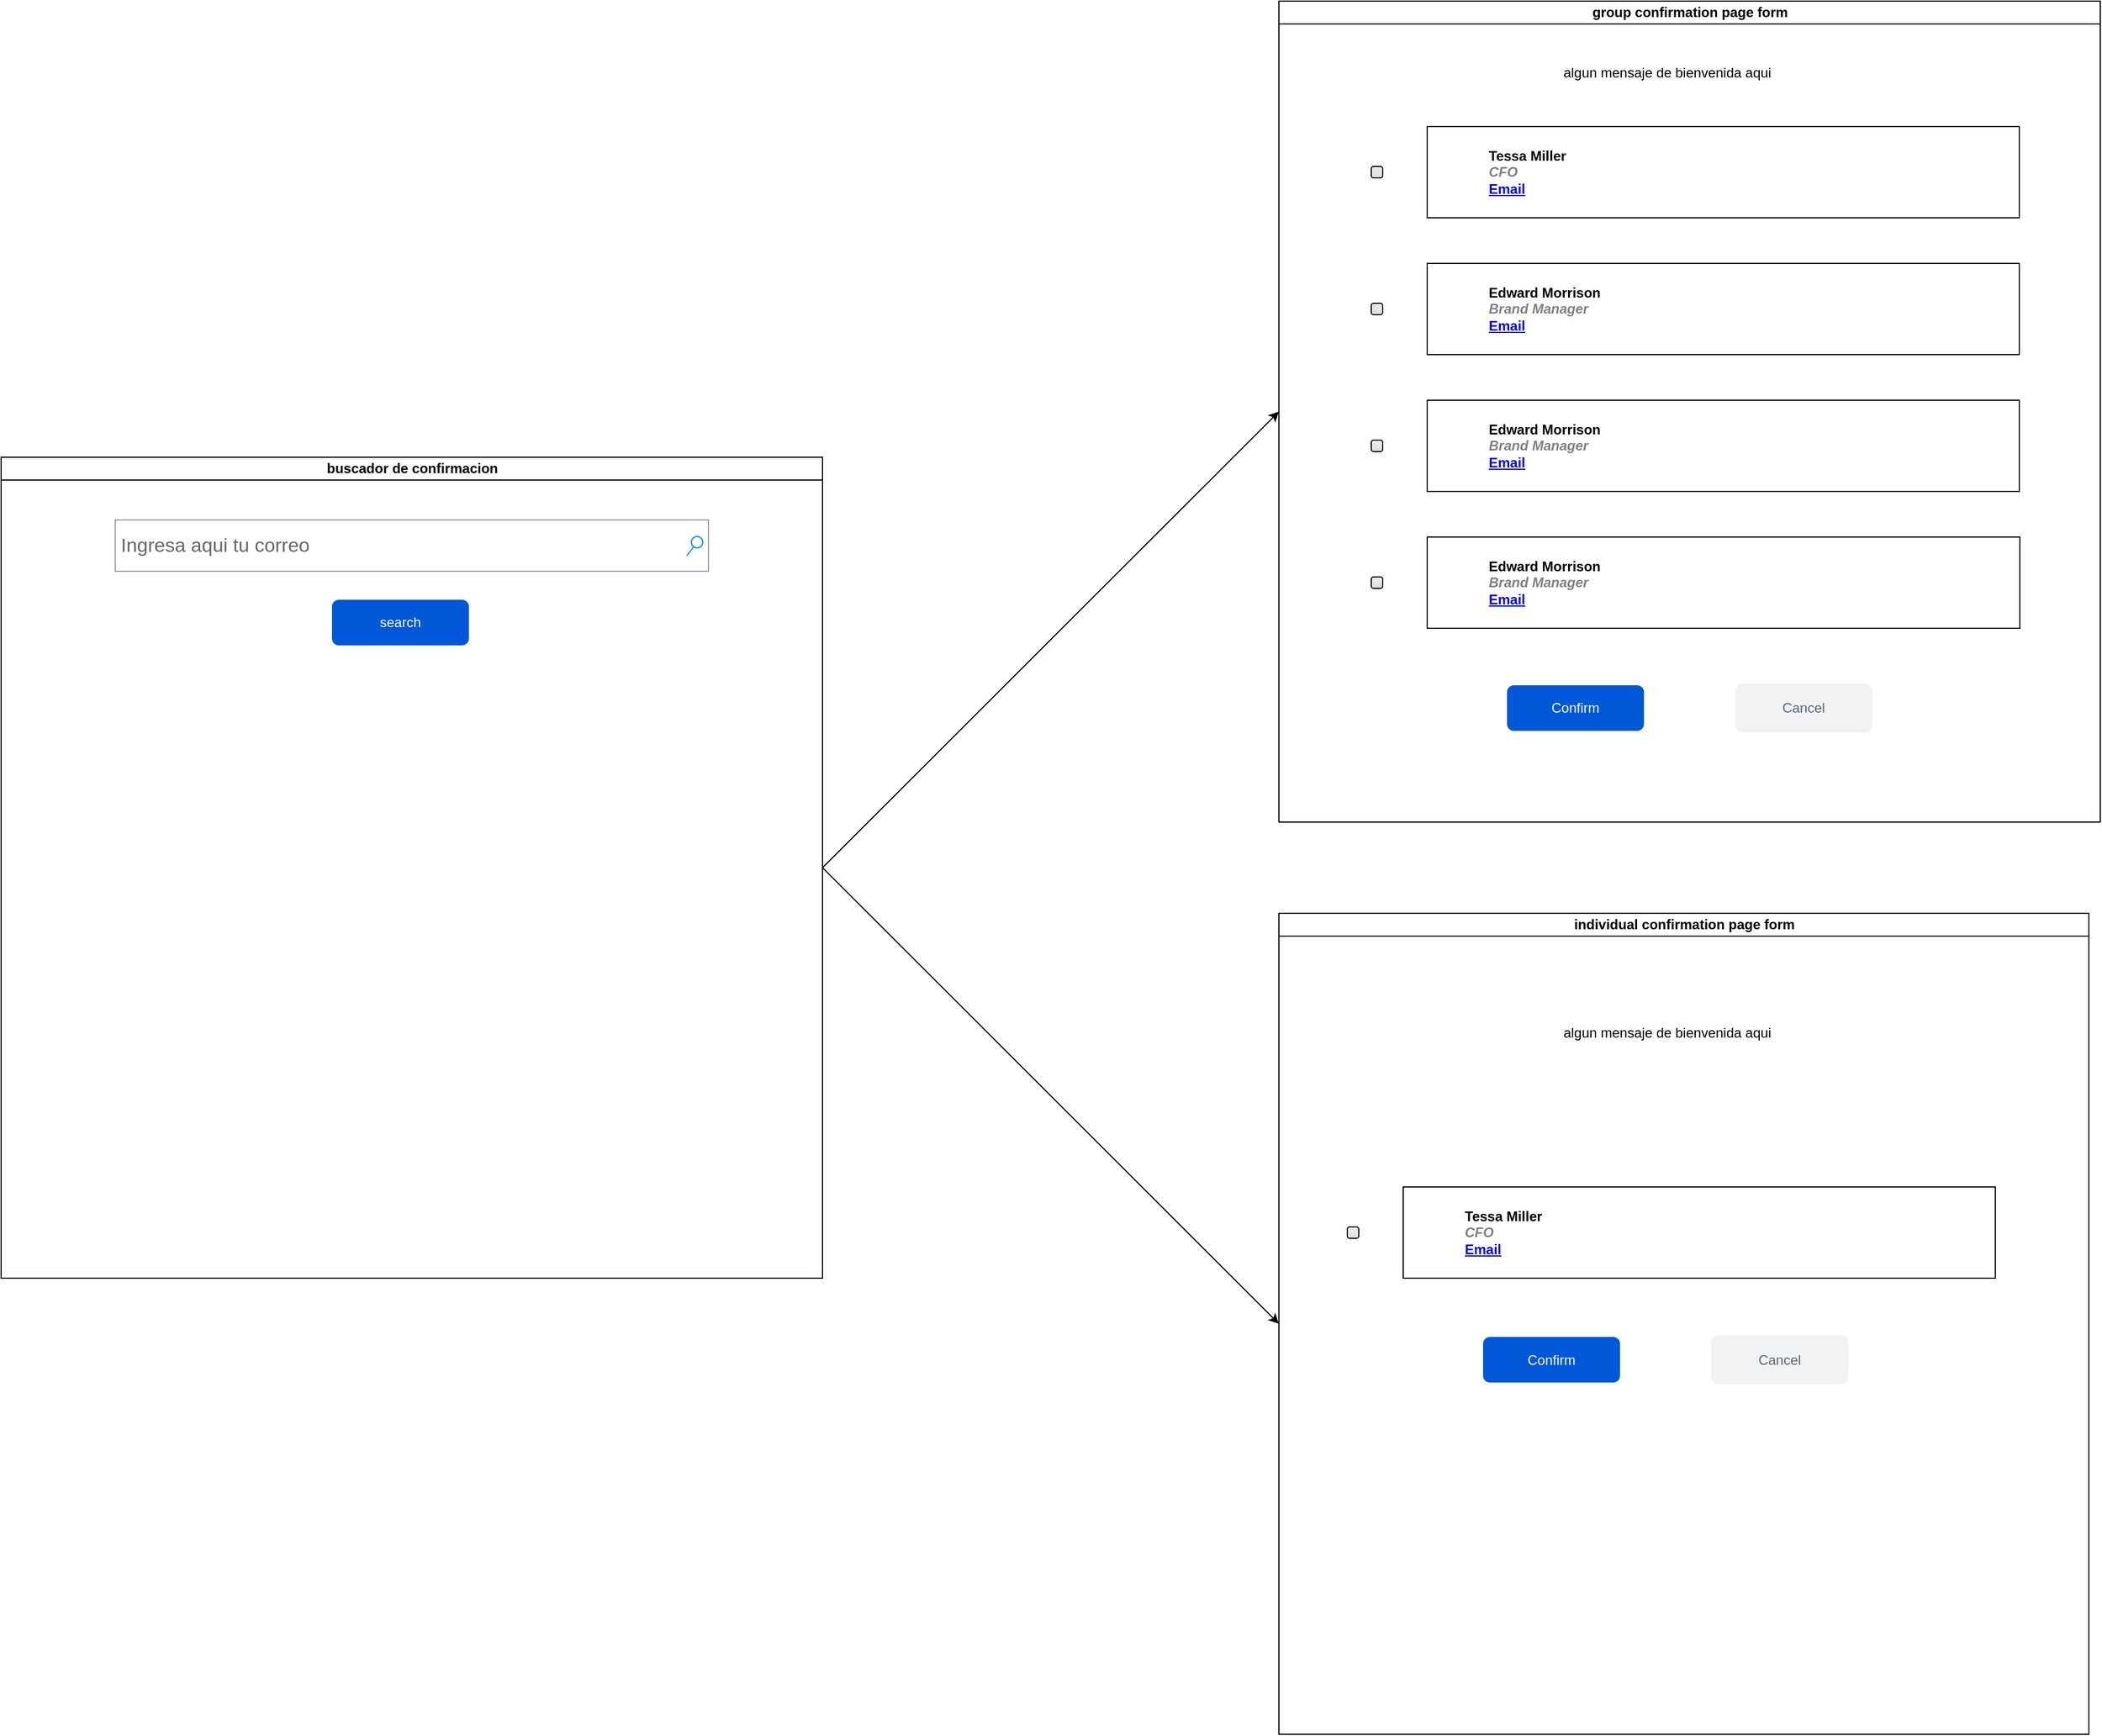 <mxfile version="22.1.7" type="github">
  <diagram id="prtHgNgQTEPvFCAcTncT" name="Page-1">
    <mxGraphModel dx="4138" dy="1642" grid="1" gridSize="10" guides="1" tooltips="1" connect="1" arrows="1" fold="1" page="1" pageScale="1" pageWidth="827" pageHeight="1169" math="0" shadow="0">
      <root>
        <mxCell id="0" />
        <mxCell id="1" parent="0" />
        <mxCell id="dNxyNK7c78bLwvsdeMH5-11" value="group confirmation page form" style="swimlane;html=1;startSize=20;horizontal=1;containerType=tree;glass=0;" parent="1" vertex="1">
          <mxGeometry x="40" y="40" width="720" height="720" as="geometry" />
        </mxCell>
        <UserObject label="%name%&lt;br&gt;&lt;i style=&quot;color: gray&quot;&gt;%position%&lt;/i&gt;&lt;br&gt;&lt;a href=&quot;mailto:%email%&quot;&gt;Email&lt;/a&gt;" name="Tessa Miller" position="CFO" location="Office 1" email="me@example.com" placeholders="1" link="https://www.draw.io" id="dNxyNK7c78bLwvsdeMH5-12">
          <mxCell style="label;image=https://cdn3.iconfinder.com/data/icons/user-avatars-1/512/users-3-128.png;whiteSpace=wrap;html=1;rounded=0;glass=0;treeMoving=1;treeFolding=1;" parent="dNxyNK7c78bLwvsdeMH5-11" vertex="1">
            <mxGeometry x="130" y="110" width="519" height="80" as="geometry" />
          </mxCell>
        </UserObject>
        <UserObject label="%name%&lt;br&gt;&lt;i style=&quot;color: gray&quot;&gt;%position%&lt;/i&gt;&lt;br&gt;&lt;a href=&quot;mailto:%email%&quot;&gt;Email&lt;/a&gt;" name="Edward Morrison" position="Brand Manager" location="Office 2" email="me@example.com" placeholders="1" link="https://www.draw.io" id="dNxyNK7c78bLwvsdeMH5-14">
          <mxCell style="label;image=https://cdn3.iconfinder.com/data/icons/user-avatars-1/512/users-10-3-128.png;whiteSpace=wrap;html=1;rounded=0;glass=0;treeFolding=1;treeMoving=1;" parent="dNxyNK7c78bLwvsdeMH5-11" vertex="1">
            <mxGeometry x="130" y="230" width="519" height="80" as="geometry" />
          </mxCell>
        </UserObject>
        <UserObject label="Edward Morrison&lt;br&gt;&lt;i style=&quot;color: gray&quot;&gt;Brand Manager&lt;/i&gt;&lt;br&gt;&lt;a href=&quot;mailto:me@example.com&quot;&gt;Email&lt;/a&gt;" name="Edward Morrison" position="Brand Manager" location="Office 2" email="me@example.com" placeholders="1" link="https://www.draw.io" id="5en9pfT9tJDP3Ef5kKo8-2">
          <mxCell style="label;image=https://cdn3.iconfinder.com/data/icons/user-avatars-1/512/users-10-3-128.png;whiteSpace=wrap;html=1;rounded=0;glass=0;treeFolding=1;treeMoving=1;" vertex="1" parent="dNxyNK7c78bLwvsdeMH5-11">
            <mxGeometry x="130" y="350" width="519" height="80" as="geometry" />
          </mxCell>
        </UserObject>
        <UserObject label="Edward Morrison&lt;br&gt;&lt;i style=&quot;color: gray&quot;&gt;Brand Manager&lt;/i&gt;&lt;br&gt;&lt;a href=&quot;mailto:me@example.com&quot;&gt;Email&lt;/a&gt;" name="Edward Morrison" position="Brand Manager" location="Office 2" email="me@example.com" placeholders="1" link="https://www.draw.io" id="5en9pfT9tJDP3Ef5kKo8-3">
          <mxCell style="label;image=https://cdn3.iconfinder.com/data/icons/user-avatars-1/512/users-10-3-128.png;whiteSpace=wrap;html=1;rounded=0;glass=0;treeFolding=1;treeMoving=1;" vertex="1" parent="dNxyNK7c78bLwvsdeMH5-11">
            <mxGeometry x="130" y="470" width="519.5" height="80" as="geometry" />
          </mxCell>
        </UserObject>
        <mxCell id="5en9pfT9tJDP3Ef5kKo8-5" value="" style="html=1;shadow=0;dashed=0;shape=mxgraph.bootstrap.checkbox2;labelPosition=right;verticalLabelPosition=middle;align=left;verticalAlign=middle;gradientColor=#DEDEDE;fillColor=#EDEDED;checked=0;spacing=5;checkedFill=#0085FC;checkedStroke=#ffffff;sketch=0;" vertex="1" parent="dNxyNK7c78bLwvsdeMH5-11">
          <mxGeometry x="81" y="145" width="10" height="10" as="geometry" />
        </mxCell>
        <mxCell id="5en9pfT9tJDP3Ef5kKo8-6" value="" style="html=1;shadow=0;dashed=0;shape=mxgraph.bootstrap.checkbox2;labelPosition=right;verticalLabelPosition=middle;align=left;verticalAlign=middle;gradientColor=#DEDEDE;fillColor=#EDEDED;checked=0;spacing=5;checkedFill=#0085FC;checkedStroke=#ffffff;sketch=0;" vertex="1" parent="dNxyNK7c78bLwvsdeMH5-11">
          <mxGeometry x="81" y="265" width="10" height="10" as="geometry" />
        </mxCell>
        <mxCell id="5en9pfT9tJDP3Ef5kKo8-7" value="" style="html=1;shadow=0;dashed=0;shape=mxgraph.bootstrap.checkbox2;labelPosition=right;verticalLabelPosition=middle;align=left;verticalAlign=middle;gradientColor=#DEDEDE;fillColor=#EDEDED;checked=0;spacing=5;checkedFill=#0085FC;checkedStroke=#ffffff;sketch=0;" vertex="1" parent="dNxyNK7c78bLwvsdeMH5-11">
          <mxGeometry x="81" y="385" width="10" height="10" as="geometry" />
        </mxCell>
        <mxCell id="5en9pfT9tJDP3Ef5kKo8-8" value="" style="html=1;shadow=0;dashed=0;shape=mxgraph.bootstrap.checkbox2;labelPosition=right;verticalLabelPosition=middle;align=left;verticalAlign=middle;gradientColor=#DEDEDE;fillColor=#EDEDED;checked=0;spacing=5;checkedFill=#0085FC;checkedStroke=#ffffff;sketch=0;" vertex="1" parent="dNxyNK7c78bLwvsdeMH5-11">
          <mxGeometry x="81" y="505" width="10" height="10" as="geometry" />
        </mxCell>
        <mxCell id="5en9pfT9tJDP3Ef5kKo8-9" value="Confirm" style="rounded=1;fillColor=#0057D8;strokeColor=none;html=1;whiteSpace=wrap;fontColor=#ffffff;align=center;verticalAlign=middle;fontStyle=0;fontSize=12;sketch=0;" vertex="1" parent="dNxyNK7c78bLwvsdeMH5-11">
          <mxGeometry x="200" y="600" width="120" height="40" as="geometry" />
        </mxCell>
        <mxCell id="5en9pfT9tJDP3Ef5kKo8-12" value="Cancel" style="rounded=1;fillColor=#F1F2F4;strokeColor=none;html=1;whiteSpace=wrap;fontColor=#596780;align=center;verticalAlign=middle;fontStyle=0;fontSize=12;sketch=0;" vertex="1" parent="dNxyNK7c78bLwvsdeMH5-11">
          <mxGeometry x="400" y="598.5" width="120" height="43" as="geometry" />
        </mxCell>
        <mxCell id="5en9pfT9tJDP3Ef5kKo8-13" value="algun mensaje de bienvenida aqui" style="text;html=1;align=center;verticalAlign=middle;resizable=0;points=[];autosize=1;strokeColor=none;fillColor=none;" vertex="1" parent="1">
          <mxGeometry x="275" y="88" width="210" height="30" as="geometry" />
        </mxCell>
        <mxCell id="5en9pfT9tJDP3Ef5kKo8-14" value="individual confirmation page form" style="swimlane;html=1;startSize=20;horizontal=1;containerType=tree;glass=0;" vertex="1" parent="1">
          <mxGeometry x="40" y="840" width="710" height="720" as="geometry" />
        </mxCell>
        <UserObject label="Tessa Miller&lt;br&gt;&lt;i style=&quot;color: gray&quot;&gt;CFO&lt;/i&gt;&lt;br&gt;&lt;a href=&quot;mailto:me@example.com&quot;&gt;Email&lt;/a&gt;" name="Tessa Miller" position="CFO" location="Office 1" email="me@example.com" placeholders="1" link="https://www.draw.io" id="5en9pfT9tJDP3Ef5kKo8-15">
          <mxCell style="label;image=https://cdn3.iconfinder.com/data/icons/user-avatars-1/512/users-3-128.png;whiteSpace=wrap;html=1;rounded=0;glass=0;treeMoving=1;treeFolding=1;" vertex="1" parent="5en9pfT9tJDP3Ef5kKo8-14">
            <mxGeometry x="109" y="240" width="519" height="80" as="geometry" />
          </mxCell>
        </UserObject>
        <mxCell id="5en9pfT9tJDP3Ef5kKo8-19" value="" style="html=1;shadow=0;dashed=0;shape=mxgraph.bootstrap.checkbox2;labelPosition=right;verticalLabelPosition=middle;align=left;verticalAlign=middle;gradientColor=#DEDEDE;fillColor=#EDEDED;checked=0;spacing=5;checkedFill=#0085FC;checkedStroke=#ffffff;sketch=0;" vertex="1" parent="5en9pfT9tJDP3Ef5kKo8-14">
          <mxGeometry x="60" y="275" width="10" height="10" as="geometry" />
        </mxCell>
        <mxCell id="5en9pfT9tJDP3Ef5kKo8-25" value="Confirm" style="rounded=1;fillColor=#0057D8;strokeColor=none;html=1;whiteSpace=wrap;fontColor=#ffffff;align=center;verticalAlign=middle;fontStyle=0;fontSize=12;sketch=0;" vertex="1" parent="5en9pfT9tJDP3Ef5kKo8-14">
          <mxGeometry x="179" y="371.5" width="120" height="40" as="geometry" />
        </mxCell>
        <mxCell id="5en9pfT9tJDP3Ef5kKo8-26" value="Cancel" style="rounded=1;fillColor=#F1F2F4;strokeColor=none;html=1;whiteSpace=wrap;fontColor=#596780;align=center;verticalAlign=middle;fontStyle=0;fontSize=12;sketch=0;" vertex="1" parent="5en9pfT9tJDP3Ef5kKo8-14">
          <mxGeometry x="379" y="370" width="120" height="43" as="geometry" />
        </mxCell>
        <mxCell id="5en9pfT9tJDP3Ef5kKo8-28" value="algun mensaje de bienvenida aqui&lt;br&gt;" style="text;html=1;align=center;verticalAlign=middle;resizable=0;points=[];autosize=1;strokeColor=none;fillColor=none;" vertex="1" parent="5en9pfT9tJDP3Ef5kKo8-14">
          <mxGeometry x="235" y="90" width="210" height="30" as="geometry" />
        </mxCell>
        <mxCell id="5en9pfT9tJDP3Ef5kKo8-29" value="buscador de confirmacion" style="swimlane;html=1;startSize=20;horizontal=1;containerType=tree;glass=0;" vertex="1" parent="1">
          <mxGeometry x="-1080" y="440" width="720" height="720" as="geometry" />
        </mxCell>
        <mxCell id="5en9pfT9tJDP3Ef5kKo8-40" value="Ingresa aqui tu correo" style="strokeWidth=1;shadow=0;dashed=0;align=center;html=1;shape=mxgraph.mockup.forms.searchBox;strokeColor=#999999;mainText=;strokeColor2=#008cff;fontColor=#666666;fontSize=17;align=left;spacingLeft=3;whiteSpace=wrap;" vertex="1" parent="5en9pfT9tJDP3Ef5kKo8-29">
          <mxGeometry x="100" y="55" width="520" height="45" as="geometry" />
        </mxCell>
        <mxCell id="5en9pfT9tJDP3Ef5kKo8-45" value="search" style="rounded=1;fillColor=#0057D8;strokeColor=none;html=1;whiteSpace=wrap;fontColor=#ffffff;align=center;verticalAlign=middle;fontStyle=0;fontSize=12;sketch=0;" vertex="1" parent="5en9pfT9tJDP3Ef5kKo8-29">
          <mxGeometry x="290" y="125" width="120" height="40" as="geometry" />
        </mxCell>
        <mxCell id="5en9pfT9tJDP3Ef5kKo8-43" value="" style="endArrow=classic;html=1;rounded=0;entryX=0;entryY=0.5;entryDx=0;entryDy=0;exitX=1;exitY=0.5;exitDx=0;exitDy=0;" edge="1" parent="1" source="5en9pfT9tJDP3Ef5kKo8-29" target="dNxyNK7c78bLwvsdeMH5-11">
          <mxGeometry width="50" height="50" relative="1" as="geometry">
            <mxPoint x="-300" y="480" as="sourcePoint" />
            <mxPoint x="-250" y="430" as="targetPoint" />
          </mxGeometry>
        </mxCell>
        <mxCell id="5en9pfT9tJDP3Ef5kKo8-44" value="" style="endArrow=classic;html=1;rounded=0;entryX=0;entryY=0.5;entryDx=0;entryDy=0;exitX=1;exitY=0.5;exitDx=0;exitDy=0;" edge="1" parent="1" source="5en9pfT9tJDP3Ef5kKo8-29" target="5en9pfT9tJDP3Ef5kKo8-14">
          <mxGeometry width="50" height="50" relative="1" as="geometry">
            <mxPoint x="-350" y="810" as="sourcePoint" />
            <mxPoint x="50" y="410" as="targetPoint" />
          </mxGeometry>
        </mxCell>
      </root>
    </mxGraphModel>
  </diagram>
</mxfile>
